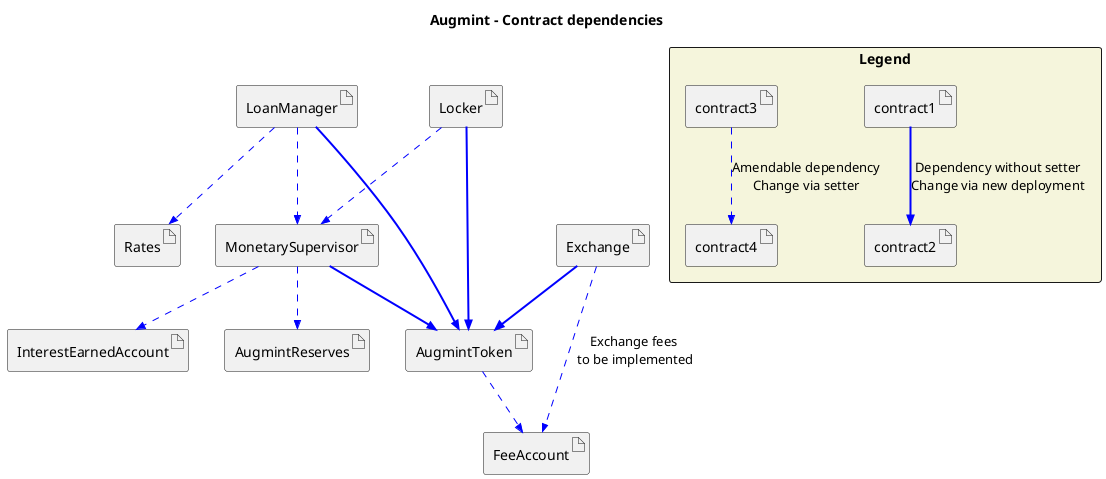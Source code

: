 @startuml
title **Augmint** - Contract dependencies
skinparam ArrowColor #blue
skinparam noteBackgroundColor #lightgrey

artifact Rates
artifact AugmintReserves
artifact FeeAccount
artifact AugmintToken
artifact InterestEarnedAccount
artifact MonetarySupervisor
artifact LoanManager
artifact Locker
artifact Exchange


rectangle "Legend" #Beige {
	artifact contract1
	artifact contract2
    artifact contract3
	artifact contract4
    contract1 ==>> contract2 : Dependency without setter\nChange via new deployment
    contract3 ..>> contract4 : Amendable dependency\nChange via setter
}

AugmintToken ..>> FeeAccount

MonetarySupervisor ==>> AugmintToken
MonetarySupervisor ..>> AugmintReserves
MonetarySupervisor ..>> InterestEarnedAccount

LoanManager ==>> AugmintToken
LoanManager ..>> MonetarySupervisor
LoanManager ..>> Rates

Locker ==>> AugmintToken
Locker ..>> MonetarySupervisor

Exchange ==>> AugmintToken
Exchange ..>> FeeAccount : Exchange fees \nto be implemented

@enduml
